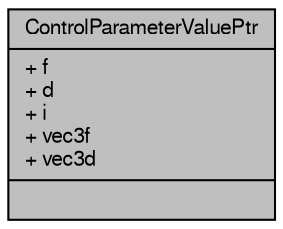 digraph "ControlParameterValuePtr"
{
  edge [fontname="FreeSans",fontsize="10",labelfontname="FreeSans",labelfontsize="10"];
  node [fontname="FreeSans",fontsize="10",shape=record];
  Node1 [label="{ControlParameterValuePtr\n|+ f\l+ d\l+ i\l+ vec3f\l+ vec3d\l|}",height=0.2,width=0.4,color="black", fillcolor="grey75", style="filled", fontcolor="black"];
}
